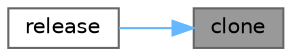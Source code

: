 digraph "clone"
{
 // LATEX_PDF_SIZE
  bgcolor="transparent";
  edge [fontname=Helvetica,fontsize=10,labelfontname=Helvetica,labelfontsize=10];
  node [fontname=Helvetica,fontsize=10,shape=box,height=0.2,width=0.4];
  rankdir="RL";
  Node1 [id="Node000001",label="clone",height=0.2,width=0.4,color="gray40", fillcolor="grey60", style="filled", fontcolor="black",tooltip="Clone mxArray."];
  Node1 -> Node2 [id="edge1_Node000001_Node000002",dir="back",color="steelblue1",style="solid",tooltip=" "];
  Node2 [id="Node000002",label="release",height=0.2,width=0.4,color="grey40", fillcolor="white", style="filled",URL="$classmexplus_1_1_mx_array.html#aaafa3b90275eec14a56e7dbf40c4631d",tooltip="Release managed mxArray* pointer, or clone if not owner."];
}
